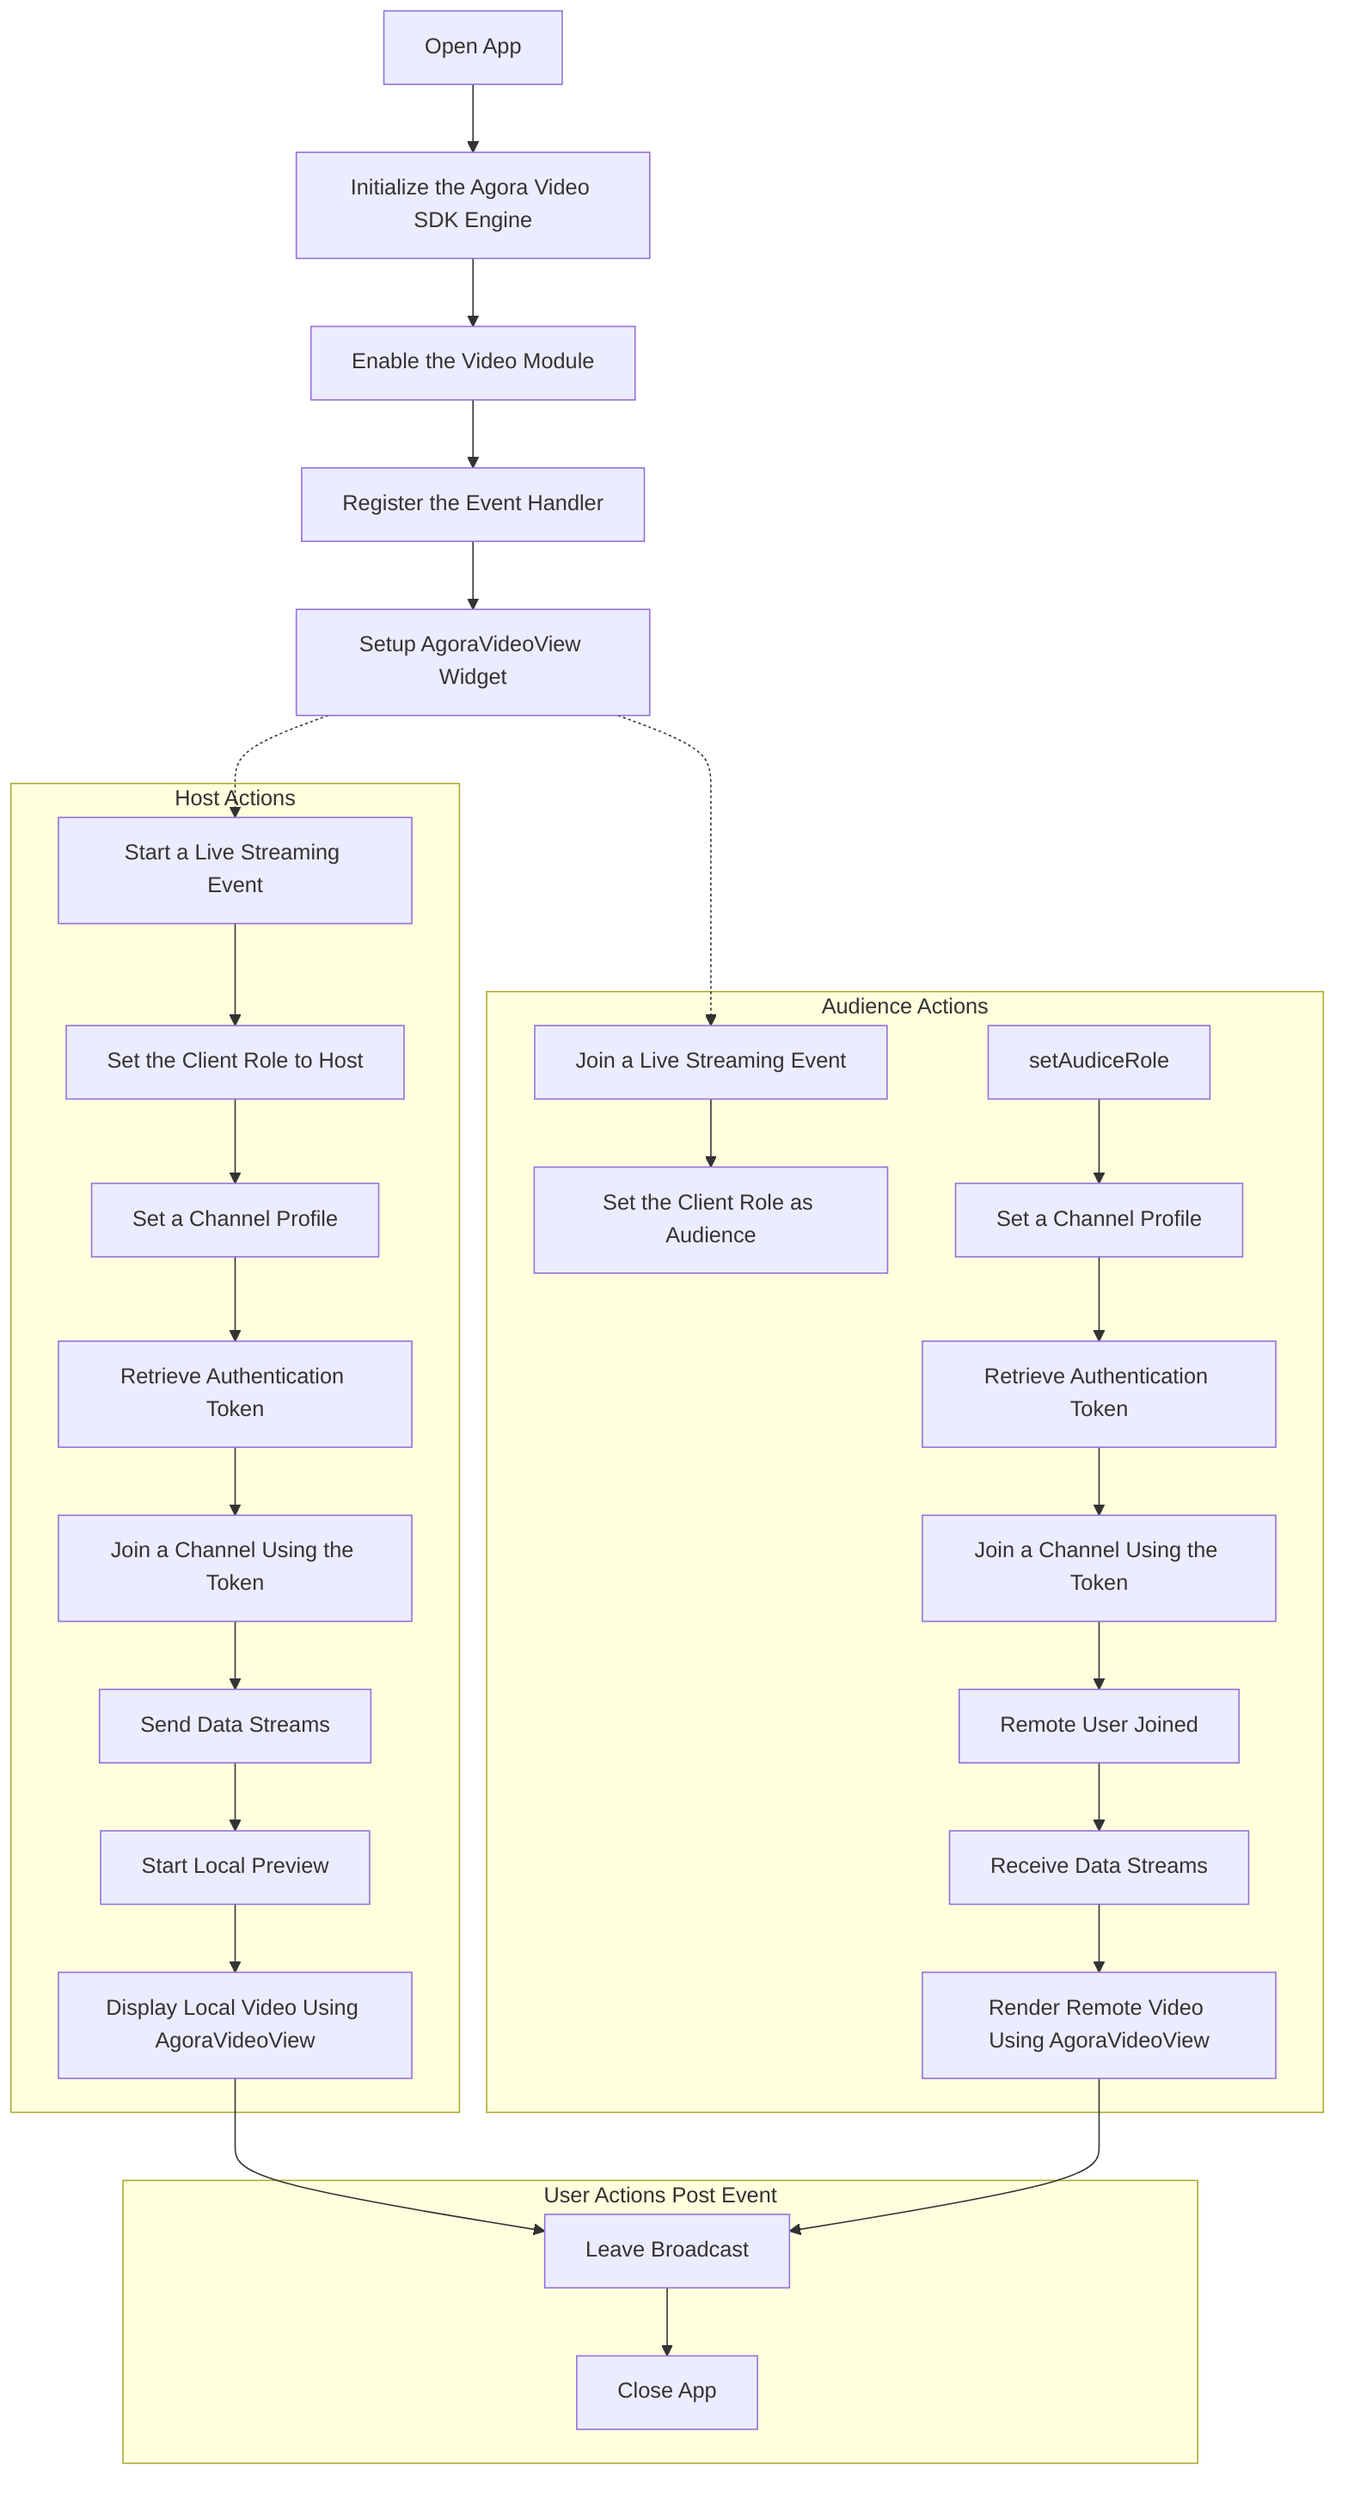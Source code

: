 flowchart TD
    openApp[Open App] --> initSDK[Initialize the Agora Video SDK Engine]
    initSDK --> enableVideo[Enable the Video Module]
    enableVideo --> registerHandler[Register the Event Handler]
    registerHandler --> setupVideoView[Setup AgoraVideoView Widget]

    subgraph hostActions [Host Actions]
        startLiveEvent[Start a Live Streaming Event] --> setHostRole[Set the Client Role to Host]
        setHostRole --> setChannelProfileHost[Set a Channel Profile]
        setChannelProfileHost --> retrieveTokenHost[Retrieve Authentication Token]
        retrieveTokenHost --> joinChannelHost[Join a Channel Using the Token]
        joinChannelHost --> sendDataStreams[Send Data Streams]
        sendDataStreams --> startPreview[Start Local Preview]
        startPreview --> displayLocalVideo[Display Local Video Using AgoraVideoView]
    end

    subgraph audienceActions [Audience Actions]
        joinLiveEvent[Join a Live Streaming Event] --> setAudienceRole[Set the Client Role as Audience]
        setAudiceRole --> setChannelProfileAudience[Set a Channel Profile]
        setChannelProfileAudience --> retrieveTokenAudience[Retrieve Authentication Token]
        retrieveTokenAudience --> joinChannelAudience[Join a Channel Using the Token]
        joinChannelAudience --> remoteUserJoined[Remote User Joined]
        remoteUserJoined --> receiveDataStreams[Receive Data Streams]
        receiveDataStreams --> renderRemoteVideo[Render Remote Video Using AgoraVideoView]
    end

    setupVideoView -.-> startLiveEvent
    setupVideoView -.-> joinLiveEvent

    subgraph postEventActions [User Actions Post Event]
        leaveBroadcast[Leave Broadcast]
        leaveBroadcast --> closeApp[Close App]
    end

    displayLocalVideo --> leaveBroadcast
    renderRemoteVideo --> leaveBroadcast